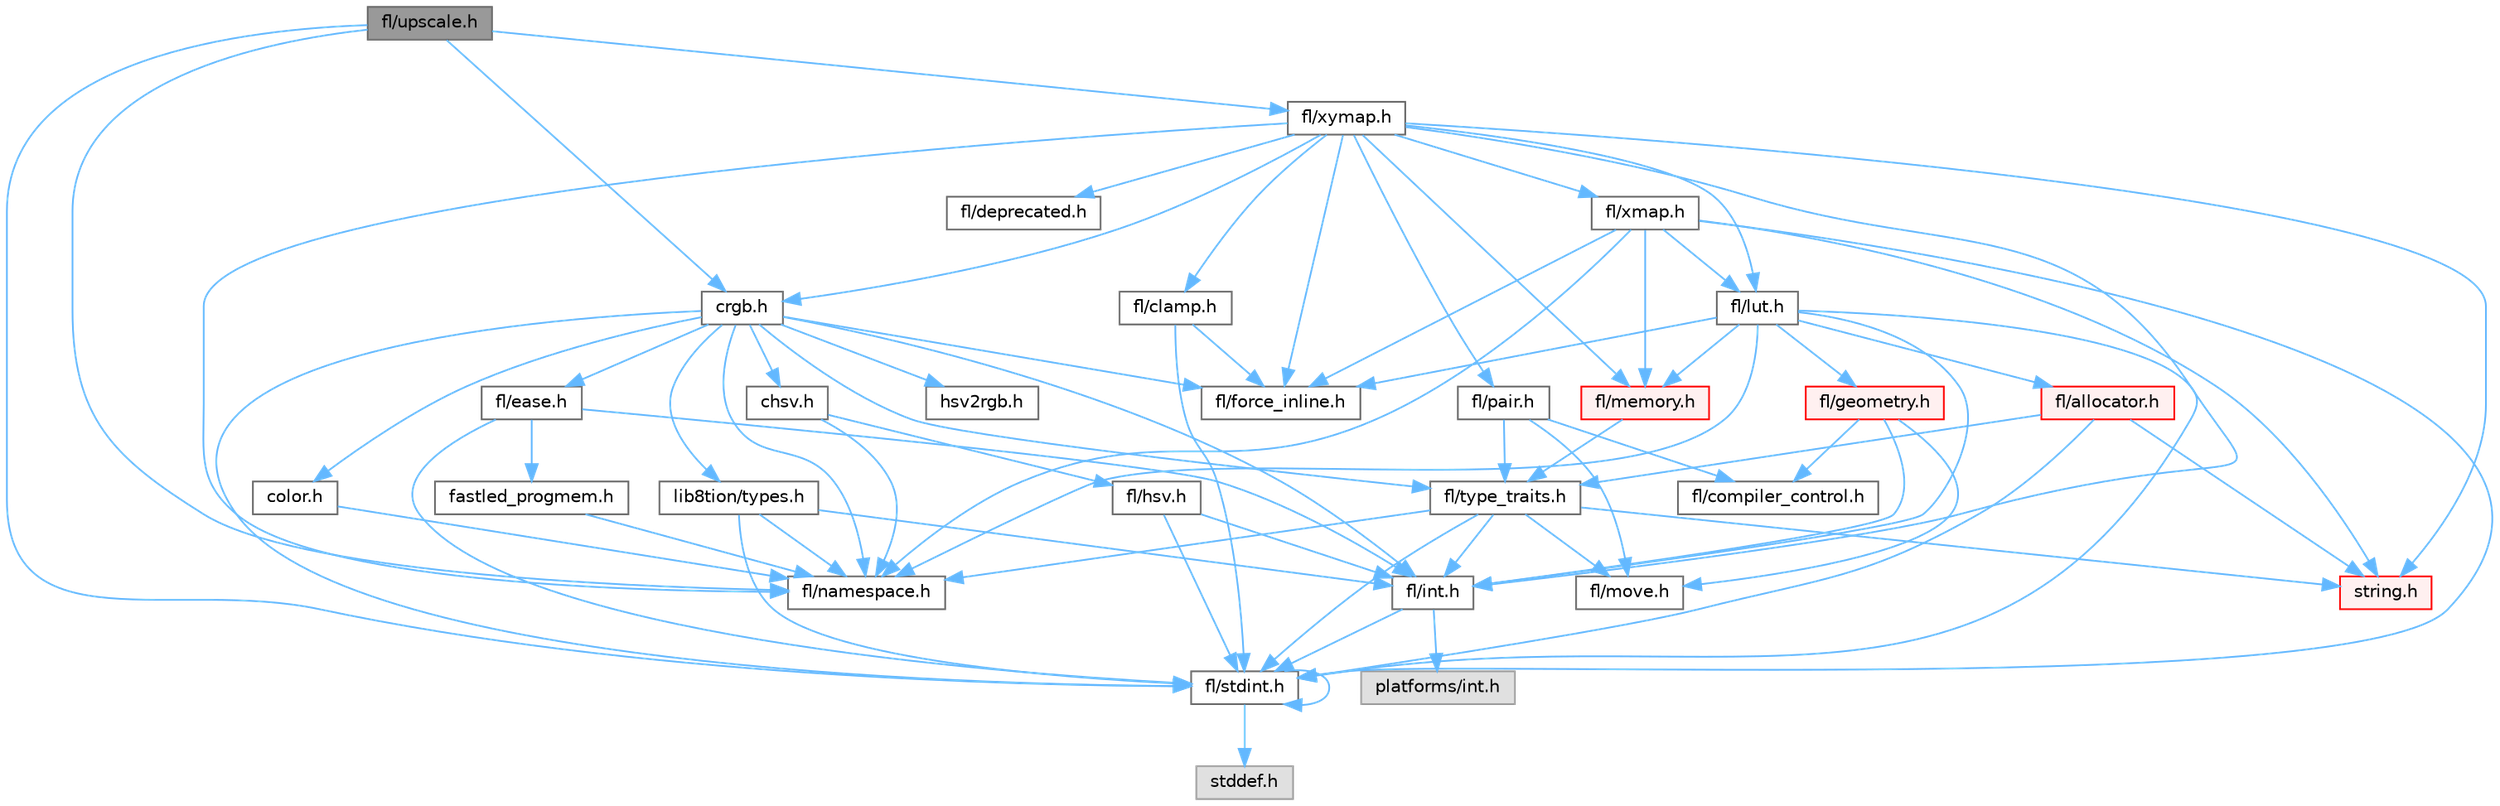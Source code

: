 digraph "fl/upscale.h"
{
 // INTERACTIVE_SVG=YES
 // LATEX_PDF_SIZE
  bgcolor="transparent";
  edge [fontname=Helvetica,fontsize=10,labelfontname=Helvetica,labelfontsize=10];
  node [fontname=Helvetica,fontsize=10,shape=box,height=0.2,width=0.4];
  Node1 [id="Node000001",label="fl/upscale.h",height=0.2,width=0.4,color="gray40", fillcolor="grey60", style="filled", fontcolor="black",tooltip=" "];
  Node1 -> Node2 [id="edge1_Node000001_Node000002",color="steelblue1",style="solid",tooltip=" "];
  Node2 [id="Node000002",label="fl/stdint.h",height=0.2,width=0.4,color="grey40", fillcolor="white", style="filled",URL="$df/dd8/stdint_8h.html",tooltip=" "];
  Node2 -> Node3 [id="edge2_Node000002_Node000003",color="steelblue1",style="solid",tooltip=" "];
  Node3 [id="Node000003",label="stddef.h",height=0.2,width=0.4,color="grey60", fillcolor="#E0E0E0", style="filled",tooltip=" "];
  Node2 -> Node2 [id="edge3_Node000002_Node000002",color="steelblue1",style="solid",tooltip=" "];
  Node1 -> Node4 [id="edge4_Node000001_Node000004",color="steelblue1",style="solid",tooltip=" "];
  Node4 [id="Node000004",label="crgb.h",height=0.2,width=0.4,color="grey40", fillcolor="white", style="filled",URL="$db/dd1/crgb_8h.html",tooltip="Defines the red, green, and blue (RGB) pixel struct."];
  Node4 -> Node2 [id="edge5_Node000004_Node000002",color="steelblue1",style="solid",tooltip=" "];
  Node4 -> Node5 [id="edge6_Node000004_Node000005",color="steelblue1",style="solid",tooltip=" "];
  Node5 [id="Node000005",label="fl/int.h",height=0.2,width=0.4,color="grey40", fillcolor="white", style="filled",URL="$d3/d7e/int_8h.html",tooltip=" "];
  Node5 -> Node2 [id="edge7_Node000005_Node000002",color="steelblue1",style="solid",tooltip=" "];
  Node5 -> Node6 [id="edge8_Node000005_Node000006",color="steelblue1",style="solid",tooltip=" "];
  Node6 [id="Node000006",label="platforms/int.h",height=0.2,width=0.4,color="grey60", fillcolor="#E0E0E0", style="filled",tooltip=" "];
  Node4 -> Node7 [id="edge9_Node000004_Node000007",color="steelblue1",style="solid",tooltip=" "];
  Node7 [id="Node000007",label="chsv.h",height=0.2,width=0.4,color="grey40", fillcolor="white", style="filled",URL="$d8/dd0/chsv_8h.html",tooltip="Defines the hue, saturation, and value (HSV) pixel struct."];
  Node7 -> Node8 [id="edge10_Node000007_Node000008",color="steelblue1",style="solid",tooltip=" "];
  Node8 [id="Node000008",label="fl/hsv.h",height=0.2,width=0.4,color="grey40", fillcolor="white", style="filled",URL="$d2/d4f/hsv_8h.html",tooltip="Defines the hue, saturation, and value (HSV) pixel struct."];
  Node8 -> Node2 [id="edge11_Node000008_Node000002",color="steelblue1",style="solid",tooltip=" "];
  Node8 -> Node5 [id="edge12_Node000008_Node000005",color="steelblue1",style="solid",tooltip=" "];
  Node7 -> Node9 [id="edge13_Node000007_Node000009",color="steelblue1",style="solid",tooltip=" "];
  Node9 [id="Node000009",label="fl/namespace.h",height=0.2,width=0.4,color="grey40", fillcolor="white", style="filled",URL="$df/d2a/namespace_8h.html",tooltip="Implements the FastLED namespace macros."];
  Node4 -> Node9 [id="edge14_Node000004_Node000009",color="steelblue1",style="solid",tooltip=" "];
  Node4 -> Node10 [id="edge15_Node000004_Node000010",color="steelblue1",style="solid",tooltip=" "];
  Node10 [id="Node000010",label="color.h",height=0.2,width=0.4,color="grey40", fillcolor="white", style="filled",URL="$d2/d6b/src_2color_8h.html",tooltip="Contains definitions for color correction and temperature."];
  Node10 -> Node9 [id="edge16_Node000010_Node000009",color="steelblue1",style="solid",tooltip=" "];
  Node4 -> Node11 [id="edge17_Node000004_Node000011",color="steelblue1",style="solid",tooltip=" "];
  Node11 [id="Node000011",label="lib8tion/types.h",height=0.2,width=0.4,color="grey40", fillcolor="white", style="filled",URL="$d9/ddf/lib8tion_2types_8h.html",tooltip="Defines fractional types used for lib8tion functions."];
  Node11 -> Node2 [id="edge18_Node000011_Node000002",color="steelblue1",style="solid",tooltip=" "];
  Node11 -> Node5 [id="edge19_Node000011_Node000005",color="steelblue1",style="solid",tooltip=" "];
  Node11 -> Node9 [id="edge20_Node000011_Node000009",color="steelblue1",style="solid",tooltip=" "];
  Node4 -> Node12 [id="edge21_Node000004_Node000012",color="steelblue1",style="solid",tooltip=" "];
  Node12 [id="Node000012",label="fl/force_inline.h",height=0.2,width=0.4,color="grey40", fillcolor="white", style="filled",URL="$d4/d64/force__inline_8h.html",tooltip=" "];
  Node4 -> Node13 [id="edge22_Node000004_Node000013",color="steelblue1",style="solid",tooltip=" "];
  Node13 [id="Node000013",label="fl/type_traits.h",height=0.2,width=0.4,color="grey40", fillcolor="white", style="filled",URL="$df/d63/type__traits_8h.html",tooltip=" "];
  Node13 -> Node14 [id="edge23_Node000013_Node000014",color="steelblue1",style="solid",tooltip=" "];
  Node14 [id="Node000014",label="string.h",height=0.2,width=0.4,color="red", fillcolor="#FFF0F0", style="filled",URL="$da/d66/string_8h.html",tooltip=" "];
  Node13 -> Node2 [id="edge24_Node000013_Node000002",color="steelblue1",style="solid",tooltip=" "];
  Node13 -> Node9 [id="edge25_Node000013_Node000009",color="steelblue1",style="solid",tooltip=" "];
  Node13 -> Node23 [id="edge26_Node000013_Node000023",color="steelblue1",style="solid",tooltip=" "];
  Node23 [id="Node000023",label="fl/move.h",height=0.2,width=0.4,color="grey40", fillcolor="white", style="filled",URL="$d9/d83/move_8h.html",tooltip=" "];
  Node13 -> Node5 [id="edge27_Node000013_Node000005",color="steelblue1",style="solid",tooltip=" "];
  Node4 -> Node56 [id="edge28_Node000004_Node000056",color="steelblue1",style="solid",tooltip=" "];
  Node56 [id="Node000056",label="hsv2rgb.h",height=0.2,width=0.4,color="grey40", fillcolor="white", style="filled",URL="$de/d9a/hsv2rgb_8h.html",tooltip="Functions to convert from the HSV colorspace to the RGB colorspace."];
  Node4 -> Node57 [id="edge29_Node000004_Node000057",color="steelblue1",style="solid",tooltip=" "];
  Node57 [id="Node000057",label="fl/ease.h",height=0.2,width=0.4,color="grey40", fillcolor="white", style="filled",URL="$db/d19/ease_8h.html",tooltip=" "];
  Node57 -> Node2 [id="edge30_Node000057_Node000002",color="steelblue1",style="solid",tooltip=" "];
  Node57 -> Node5 [id="edge31_Node000057_Node000005",color="steelblue1",style="solid",tooltip=" "];
  Node57 -> Node58 [id="edge32_Node000057_Node000058",color="steelblue1",style="solid",tooltip=" "];
  Node58 [id="Node000058",label="fastled_progmem.h",height=0.2,width=0.4,color="grey40", fillcolor="white", style="filled",URL="$df/dab/fastled__progmem_8h.html",tooltip="Wrapper definitions to allow seamless use of PROGMEM in environments that have it."];
  Node58 -> Node9 [id="edge33_Node000058_Node000009",color="steelblue1",style="solid",tooltip=" "];
  Node1 -> Node9 [id="edge34_Node000001_Node000009",color="steelblue1",style="solid",tooltip=" "];
  Node1 -> Node59 [id="edge35_Node000001_Node000059",color="steelblue1",style="solid",tooltip=" "];
  Node59 [id="Node000059",label="fl/xymap.h",height=0.2,width=0.4,color="grey40", fillcolor="white", style="filled",URL="$da/d61/xymap_8h.html",tooltip=" "];
  Node59 -> Node5 [id="edge36_Node000059_Node000005",color="steelblue1",style="solid",tooltip=" "];
  Node59 -> Node9 [id="edge37_Node000059_Node000009",color="steelblue1",style="solid",tooltip=" "];
  Node59 -> Node12 [id="edge38_Node000059_Node000012",color="steelblue1",style="solid",tooltip=" "];
  Node59 -> Node60 [id="edge39_Node000059_Node000060",color="steelblue1",style="solid",tooltip=" "];
  Node60 [id="Node000060",label="fl/pair.h",height=0.2,width=0.4,color="grey40", fillcolor="white", style="filled",URL="$d3/d41/pair_8h.html",tooltip=" "];
  Node60 -> Node23 [id="edge40_Node000060_Node000023",color="steelblue1",style="solid",tooltip=" "];
  Node60 -> Node22 [id="edge41_Node000060_Node000022",color="steelblue1",style="solid",tooltip=" "];
  Node22 [id="Node000022",label="fl/compiler_control.h",height=0.2,width=0.4,color="grey40", fillcolor="white", style="filled",URL="$d4/d54/compiler__control_8h.html",tooltip=" "];
  Node60 -> Node13 [id="edge42_Node000060_Node000013",color="steelblue1",style="solid",tooltip=" "];
  Node59 -> Node14 [id="edge43_Node000059_Node000014",color="steelblue1",style="solid",tooltip=" "];
  Node59 -> Node4 [id="edge44_Node000059_Node000004",color="steelblue1",style="solid",tooltip=" "];
  Node59 -> Node19 [id="edge45_Node000059_Node000019",color="steelblue1",style="solid",tooltip=" "];
  Node19 [id="Node000019",label="fl/clamp.h",height=0.2,width=0.4,color="grey40", fillcolor="white", style="filled",URL="$d6/dd3/clamp_8h.html",tooltip=" "];
  Node19 -> Node2 [id="edge46_Node000019_Node000002",color="steelblue1",style="solid",tooltip=" "];
  Node19 -> Node12 [id="edge47_Node000019_Node000012",color="steelblue1",style="solid",tooltip=" "];
  Node59 -> Node61 [id="edge48_Node000059_Node000061",color="steelblue1",style="solid",tooltip=" "];
  Node61 [id="Node000061",label="fl/lut.h",height=0.2,width=0.4,color="grey40", fillcolor="white", style="filled",URL="$db/d54/lut_8h.html",tooltip=" "];
  Node61 -> Node33 [id="edge49_Node000061_Node000033",color="steelblue1",style="solid",tooltip=" "];
  Node33 [id="Node000033",label="fl/allocator.h",height=0.2,width=0.4,color="red", fillcolor="#FFF0F0", style="filled",URL="$da/da9/allocator_8h.html",tooltip=" "];
  Node33 -> Node14 [id="edge50_Node000033_Node000014",color="steelblue1",style="solid",tooltip=" "];
  Node33 -> Node13 [id="edge51_Node000033_Node000013",color="steelblue1",style="solid",tooltip=" "];
  Node33 -> Node2 [id="edge52_Node000033_Node000002",color="steelblue1",style="solid",tooltip=" "];
  Node61 -> Node12 [id="edge53_Node000061_Node000012",color="steelblue1",style="solid",tooltip=" "];
  Node61 -> Node24 [id="edge54_Node000061_Node000024",color="steelblue1",style="solid",tooltip=" "];
  Node24 [id="Node000024",label="fl/memory.h",height=0.2,width=0.4,color="red", fillcolor="#FFF0F0", style="filled",URL="$dc/d18/memory_8h.html",tooltip=" "];
  Node24 -> Node13 [id="edge55_Node000024_Node000013",color="steelblue1",style="solid",tooltip=" "];
  Node61 -> Node2 [id="edge56_Node000061_Node000002",color="steelblue1",style="solid",tooltip=" "];
  Node61 -> Node5 [id="edge57_Node000061_Node000005",color="steelblue1",style="solid",tooltip=" "];
  Node61 -> Node16 [id="edge58_Node000061_Node000016",color="steelblue1",style="solid",tooltip=" "];
  Node16 [id="Node000016",label="fl/geometry.h",height=0.2,width=0.4,color="red", fillcolor="#FFF0F0", style="filled",URL="$d4/d67/geometry_8h.html",tooltip=" "];
  Node16 -> Node5 [id="edge59_Node000016_Node000005",color="steelblue1",style="solid",tooltip=" "];
  Node16 -> Node22 [id="edge60_Node000016_Node000022",color="steelblue1",style="solid",tooltip=" "];
  Node16 -> Node23 [id="edge61_Node000016_Node000023",color="steelblue1",style="solid",tooltip=" "];
  Node61 -> Node9 [id="edge62_Node000061_Node000009",color="steelblue1",style="solid",tooltip=" "];
  Node59 -> Node24 [id="edge63_Node000059_Node000024",color="steelblue1",style="solid",tooltip=" "];
  Node59 -> Node42 [id="edge64_Node000059_Node000042",color="steelblue1",style="solid",tooltip=" "];
  Node42 [id="Node000042",label="fl/deprecated.h",height=0.2,width=0.4,color="grey40", fillcolor="white", style="filled",URL="$d4/dce/deprecated_8h.html",tooltip=" "];
  Node59 -> Node62 [id="edge65_Node000059_Node000062",color="steelblue1",style="solid",tooltip=" "];
  Node62 [id="Node000062",label="fl/xmap.h",height=0.2,width=0.4,color="grey40", fillcolor="white", style="filled",URL="$dd/dcc/xmap_8h.html",tooltip=" "];
  Node62 -> Node2 [id="edge66_Node000062_Node000002",color="steelblue1",style="solid",tooltip=" "];
  Node62 -> Node14 [id="edge67_Node000062_Node000014",color="steelblue1",style="solid",tooltip=" "];
  Node62 -> Node12 [id="edge68_Node000062_Node000012",color="steelblue1",style="solid",tooltip=" "];
  Node62 -> Node61 [id="edge69_Node000062_Node000061",color="steelblue1",style="solid",tooltip=" "];
  Node62 -> Node24 [id="edge70_Node000062_Node000024",color="steelblue1",style="solid",tooltip=" "];
  Node62 -> Node9 [id="edge71_Node000062_Node000009",color="steelblue1",style="solid",tooltip=" "];
}

